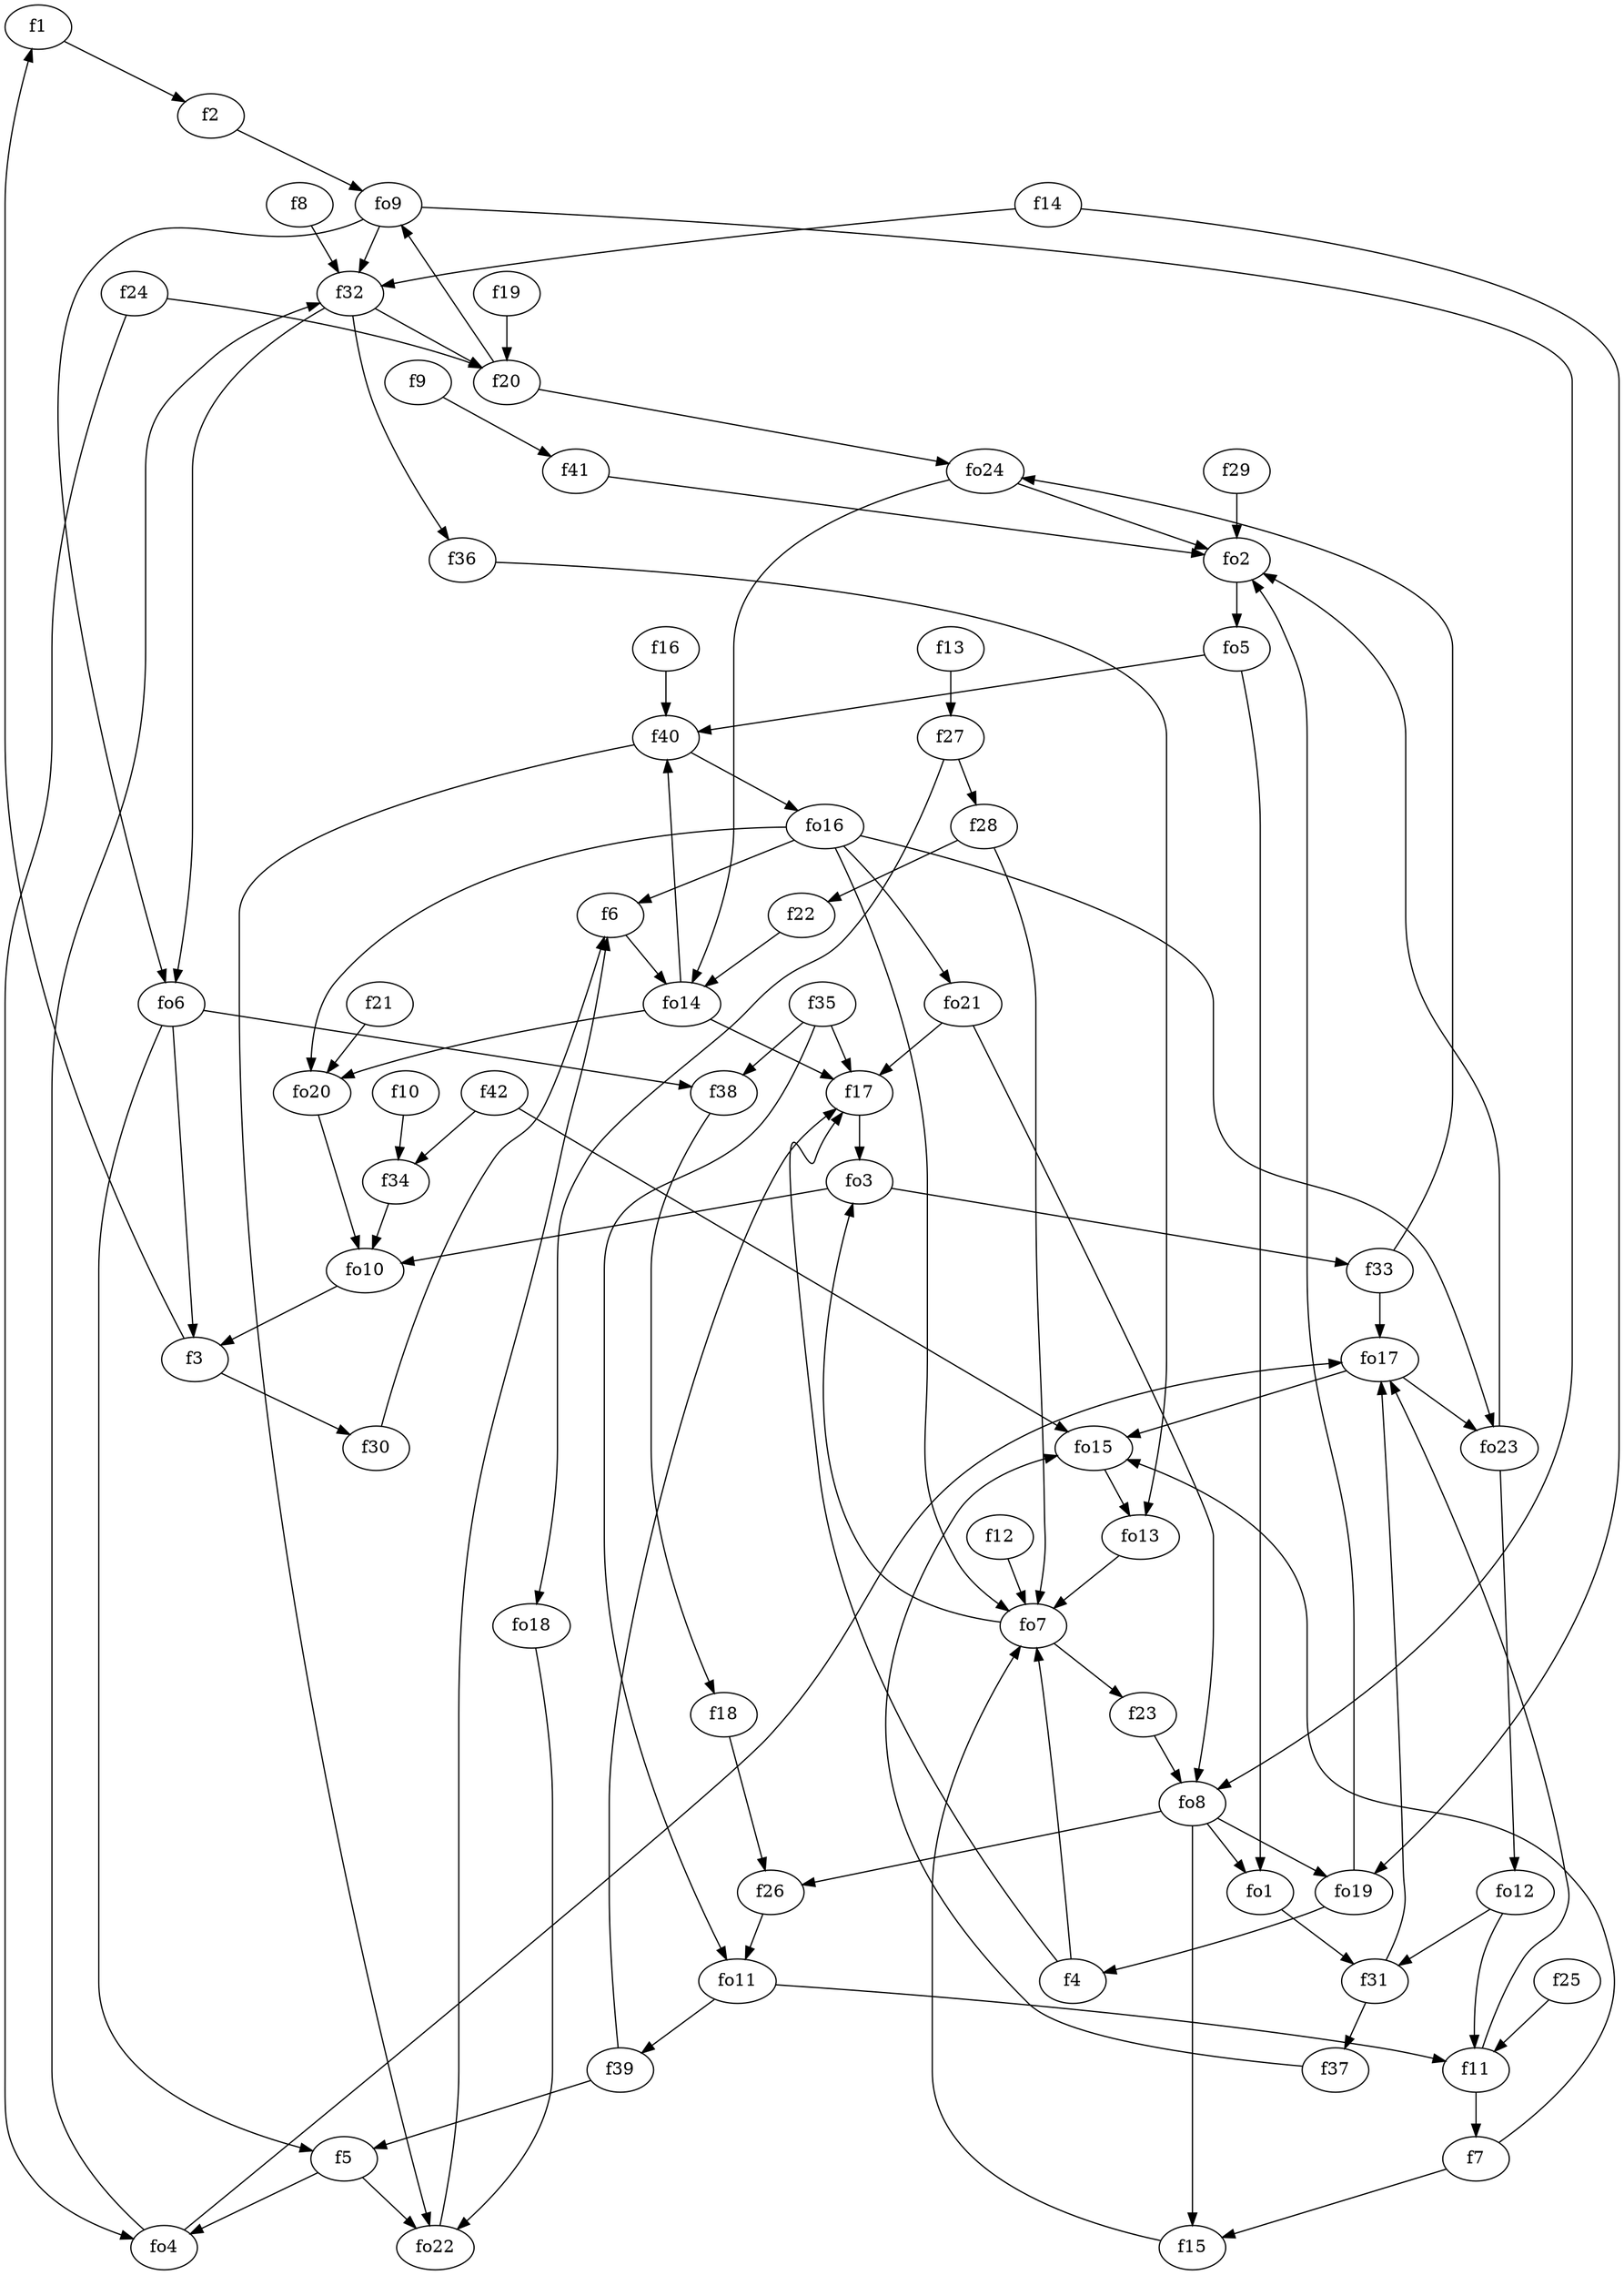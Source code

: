 strict digraph  {
f1;
f2;
f3;
f4;
f5;
f6;
f7;
f8;
f9;
f10;
f11;
f12;
f13;
f14;
f15;
f16;
f17;
f18;
f19;
f20;
f21;
f22;
f23;
f24;
f25;
f26;
f27;
f28;
f29;
f30;
f31;
f32;
f33;
f34;
f35;
f36;
f37;
f38;
f39;
f40;
f41;
f42;
fo1;
fo2;
fo3;
fo4;
fo5;
fo6;
fo7;
fo8;
fo9;
fo10;
fo11;
fo12;
fo13;
fo14;
fo15;
fo16;
fo17;
fo18;
fo19;
fo20;
fo21;
fo22;
fo23;
fo24;
f1 -> f2  [weight=2];
f2 -> fo9  [weight=2];
f3 -> f1  [weight=2];
f3 -> f30  [weight=2];
f4 -> fo7  [weight=2];
f4 -> f17  [weight=2];
f5 -> fo4  [weight=2];
f5 -> fo22  [weight=2];
f6 -> fo14  [weight=2];
f7 -> fo15  [weight=2];
f7 -> f15  [weight=2];
f8 -> f32  [weight=2];
f9 -> f41  [weight=2];
f10 -> f34  [weight=2];
f11 -> fo17  [weight=2];
f11 -> f7  [weight=2];
f12 -> fo7  [weight=2];
f13 -> f27  [weight=2];
f14 -> f32  [weight=2];
f14 -> fo19  [weight=2];
f15 -> fo7  [weight=2];
f16 -> f40  [weight=2];
f17 -> fo3  [weight=2];
f18 -> f26  [weight=2];
f19 -> f20  [weight=2];
f20 -> fo9  [weight=2];
f20 -> fo24  [weight=2];
f21 -> fo20  [weight=2];
f22 -> fo14  [weight=2];
f23 -> fo8  [weight=2];
f24 -> fo4  [weight=2];
f24 -> f20  [weight=2];
f25 -> f11  [weight=2];
f26 -> fo11  [weight=2];
f27 -> fo18  [weight=2];
f27 -> f28  [weight=2];
f28 -> f22  [weight=2];
f28 -> fo7  [weight=2];
f29 -> fo2  [weight=2];
f30 -> f6  [weight=2];
f31 -> f37  [weight=2];
f31 -> fo17  [weight=2];
f32 -> f36  [weight=2];
f32 -> f20  [weight=2];
f32 -> fo6  [weight=2];
f33 -> fo24  [weight=2];
f33 -> fo17  [weight=2];
f34 -> fo10  [weight=2];
f35 -> fo11  [weight=2];
f35 -> f38  [weight=2];
f35 -> f17  [weight=2];
f36 -> fo13  [weight=2];
f37 -> fo15  [weight=2];
f38 -> f18  [weight=2];
f39 -> f5  [weight=2];
f39 -> f17  [weight=2];
f40 -> fo16  [weight=2];
f40 -> fo22  [weight=2];
f41 -> fo2  [weight=2];
f42 -> fo15  [weight=2];
f42 -> f34  [weight=2];
fo1 -> f31  [weight=2];
fo2 -> fo5  [weight=2];
fo3 -> f33  [weight=2];
fo3 -> fo10  [weight=2];
fo4 -> fo17  [weight=2];
fo4 -> f32  [weight=2];
fo5 -> fo1  [weight=2];
fo5 -> f40  [weight=2];
fo6 -> f5  [weight=2];
fo6 -> f38  [weight=2];
fo6 -> f3  [weight=2];
fo7 -> f23  [weight=2];
fo7 -> fo3  [weight=2];
fo8 -> fo1  [weight=2];
fo8 -> fo19  [weight=2];
fo8 -> f15  [weight=2];
fo8 -> f26  [weight=2];
fo9 -> f32  [weight=2];
fo9 -> fo8  [weight=2];
fo9 -> fo6  [weight=2];
fo10 -> f3  [weight=2];
fo11 -> f39  [weight=2];
fo11 -> f11  [weight=2];
fo12 -> f11  [weight=2];
fo12 -> f31  [weight=2];
fo13 -> fo7  [weight=2];
fo14 -> f40  [weight=2];
fo14 -> fo20  [weight=2];
fo14 -> f17  [weight=2];
fo15 -> fo13  [weight=2];
fo16 -> f6  [weight=2];
fo16 -> fo7  [weight=2];
fo16 -> fo23  [weight=2];
fo16 -> fo20  [weight=2];
fo16 -> fo21  [weight=2];
fo17 -> fo23  [weight=2];
fo17 -> fo15  [weight=2];
fo18 -> fo22  [weight=2];
fo19 -> f4  [weight=2];
fo19 -> fo2  [weight=2];
fo20 -> fo10  [weight=2];
fo21 -> f17  [weight=2];
fo21 -> fo8  [weight=2];
fo22 -> f6  [weight=2];
fo23 -> fo2  [weight=2];
fo23 -> fo12  [weight=2];
fo24 -> fo2  [weight=2];
fo24 -> fo14  [weight=2];
}
